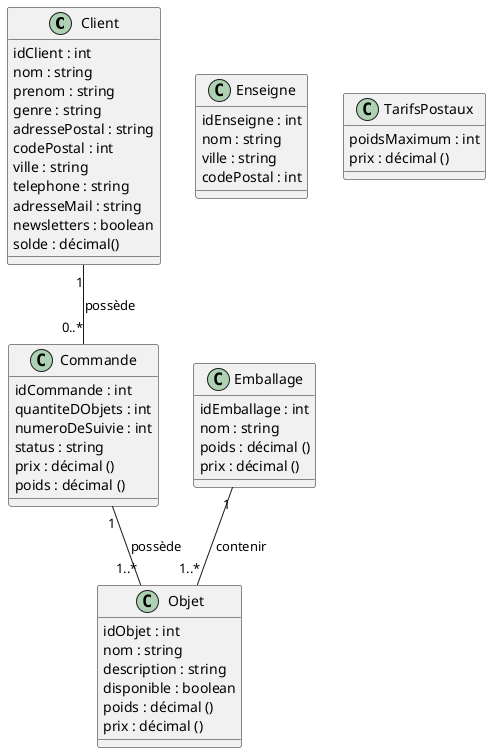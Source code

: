 @startuml Classe model

class Client {
    idClient : int
    nom : string
    prenom : string
    genre : string
    adressePostal : string
    codePostal : int
    ville : string
    telephone : string
    adresseMail : string
    newsletters : boolean
    {field} solde : décimal()
}

class Commande {
    idCommande : int
    quantiteDObjets : int
    numeroDeSuivie : int
    status : string
    {field} prix : décimal ()
    {field} poids : décimal ()
}

class Objet {
    idObjet : int
    nom : string
    description : string
    disponible : boolean
    {field} poids : décimal ()
    {field} prix : décimal ()
}

class Emballage {
    idEmballage : int
    nom : string
    {field} poids : décimal ()
    {field} prix : décimal ()
}

class Enseigne {
    idEnseigne : int
    nom : string
    ville : string
    codePostal : int
}

class TarifsPostaux {
    poidsMaximum : int
    {field} prix : décimal ()
}


Client "1"-- "0..*" Commande : possède
Commande "1" -- "1..*" Objet : possède
Emballage "1" -- "1..*" Objet : contenir

@enduml